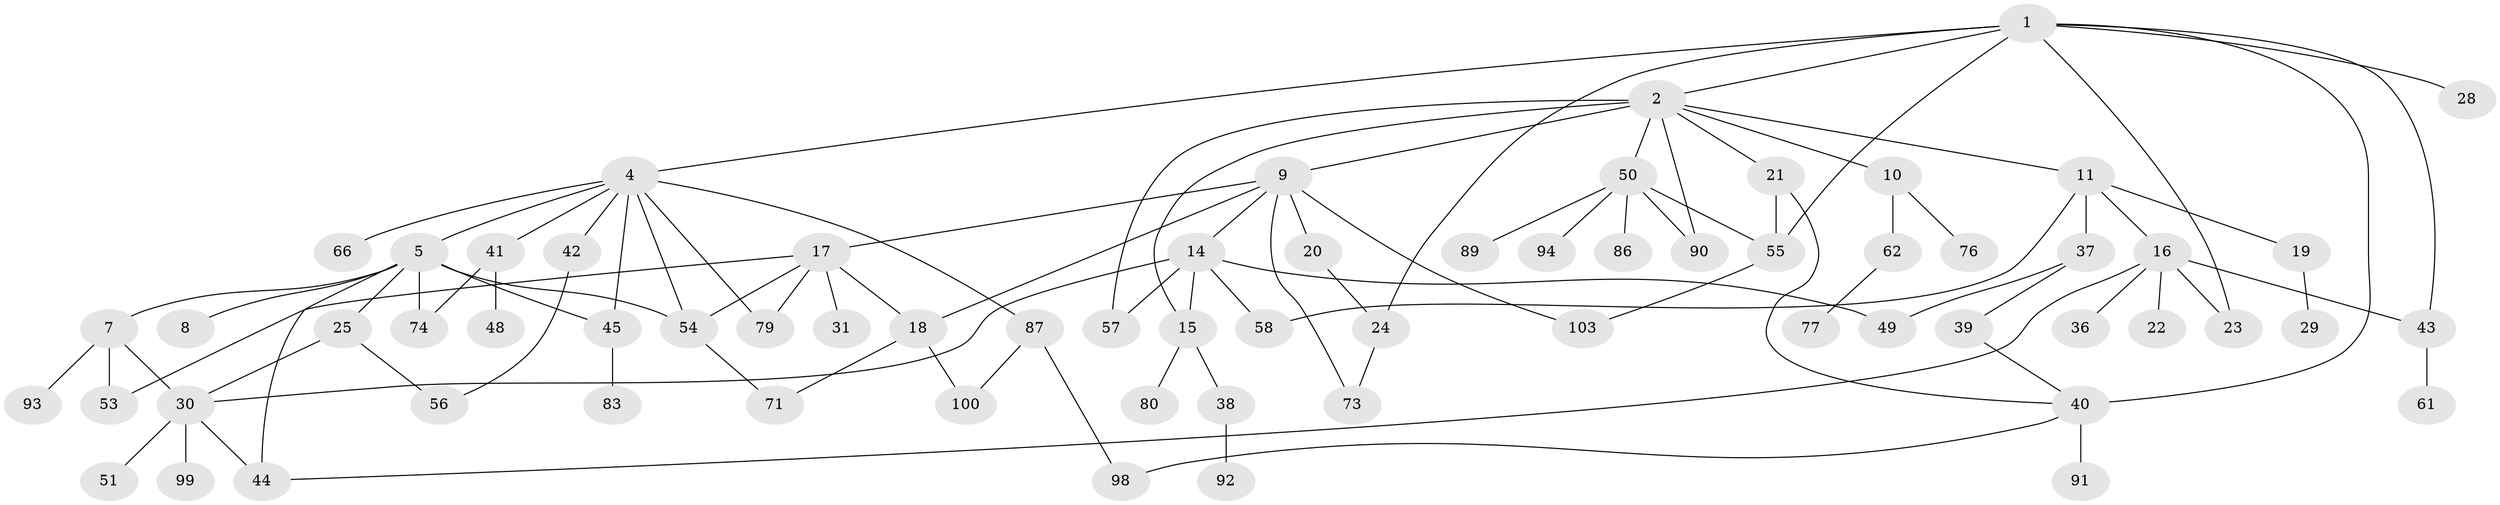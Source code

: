 // Generated by graph-tools (version 1.1) at 2025/51/02/27/25 19:51:40]
// undirected, 68 vertices, 96 edges
graph export_dot {
graph [start="1"]
  node [color=gray90,style=filled];
  1 [super="+3"];
  2 [super="+26"];
  4 [super="+6"];
  5 [super="+85"];
  7 [super="+27"];
  8;
  9 [super="+12"];
  10 [super="+13"];
  11 [super="+32"];
  14 [super="+52"];
  15 [super="+82"];
  16 [super="+33"];
  17 [super="+35"];
  18 [super="+60"];
  19;
  20 [super="+101"];
  21 [super="+47"];
  22 [super="+65"];
  23 [super="+75"];
  24 [super="+70"];
  25;
  28;
  29;
  30 [super="+34"];
  31;
  36;
  37 [super="+81"];
  38;
  39 [super="+59"];
  40 [super="+68"];
  41;
  42 [super="+46"];
  43 [super="+88"];
  44;
  45 [super="+67"];
  48;
  49 [super="+78"];
  50 [super="+72"];
  51;
  53;
  54 [super="+63"];
  55 [super="+69"];
  56 [super="+64"];
  57 [super="+102"];
  58;
  61;
  62;
  66;
  71;
  73;
  74 [super="+96"];
  76;
  77 [super="+84"];
  79;
  80;
  83 [super="+95"];
  86;
  87 [super="+97"];
  89;
  90;
  91;
  92;
  93;
  94;
  98;
  99;
  100;
  103;
  1 -- 2;
  1 -- 23;
  1 -- 28;
  1 -- 4;
  1 -- 24;
  1 -- 43;
  1 -- 55;
  1 -- 40;
  2 -- 9 [weight=2];
  2 -- 10;
  2 -- 11;
  2 -- 15;
  2 -- 21;
  2 -- 50;
  2 -- 57;
  2 -- 90;
  4 -- 5;
  4 -- 54;
  4 -- 66;
  4 -- 87;
  4 -- 41;
  4 -- 42;
  4 -- 45;
  4 -- 79;
  5 -- 7;
  5 -- 8;
  5 -- 25;
  5 -- 45;
  5 -- 74;
  5 -- 44;
  5 -- 54;
  7 -- 30 [weight=2];
  7 -- 93;
  7 -- 53;
  9 -- 14;
  9 -- 17;
  9 -- 18;
  9 -- 103;
  9 -- 73;
  9 -- 20;
  10 -- 76;
  10 -- 62;
  11 -- 16;
  11 -- 19;
  11 -- 58;
  11 -- 37;
  14 -- 30;
  14 -- 58;
  14 -- 49;
  14 -- 57;
  14 -- 15;
  15 -- 38;
  15 -- 80;
  16 -- 22;
  16 -- 43;
  16 -- 36;
  16 -- 44;
  16 -- 23;
  17 -- 31;
  17 -- 53;
  17 -- 18;
  17 -- 79;
  17 -- 54;
  18 -- 100;
  18 -- 71;
  19 -- 29;
  20 -- 24;
  21 -- 40;
  21 -- 55;
  24 -- 73;
  25 -- 56;
  25 -- 30;
  30 -- 51;
  30 -- 99;
  30 -- 44;
  37 -- 39;
  37 -- 49;
  38 -- 92;
  39 -- 40;
  40 -- 91;
  40 -- 98;
  41 -- 48;
  41 -- 74;
  42 -- 56;
  43 -- 61;
  45 -- 83 [weight=2];
  50 -- 86;
  50 -- 90;
  50 -- 89;
  50 -- 94;
  50 -- 55;
  54 -- 71;
  55 -- 103;
  62 -- 77;
  87 -- 98;
  87 -- 100;
}
